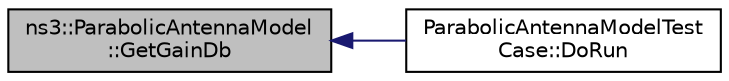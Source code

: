 digraph "ns3::ParabolicAntennaModel::GetGainDb"
{
  edge [fontname="Helvetica",fontsize="10",labelfontname="Helvetica",labelfontsize="10"];
  node [fontname="Helvetica",fontsize="10",shape=record];
  rankdir="LR";
  Node1 [label="ns3::ParabolicAntennaModel\l::GetGainDb",height=0.2,width=0.4,color="black", fillcolor="grey75", style="filled", fontcolor="black"];
  Node1 -> Node2 [dir="back",color="midnightblue",fontsize="10",style="solid"];
  Node2 [label="ParabolicAntennaModelTest\lCase::DoRun",height=0.2,width=0.4,color="black", fillcolor="white", style="filled",URL="$d0/d0a/classParabolicAntennaModelTestCase.html#aff4d840d72b8e53febb6ebbce2f19644",tooltip="Implementation to actually run this TestCase. "];
}

